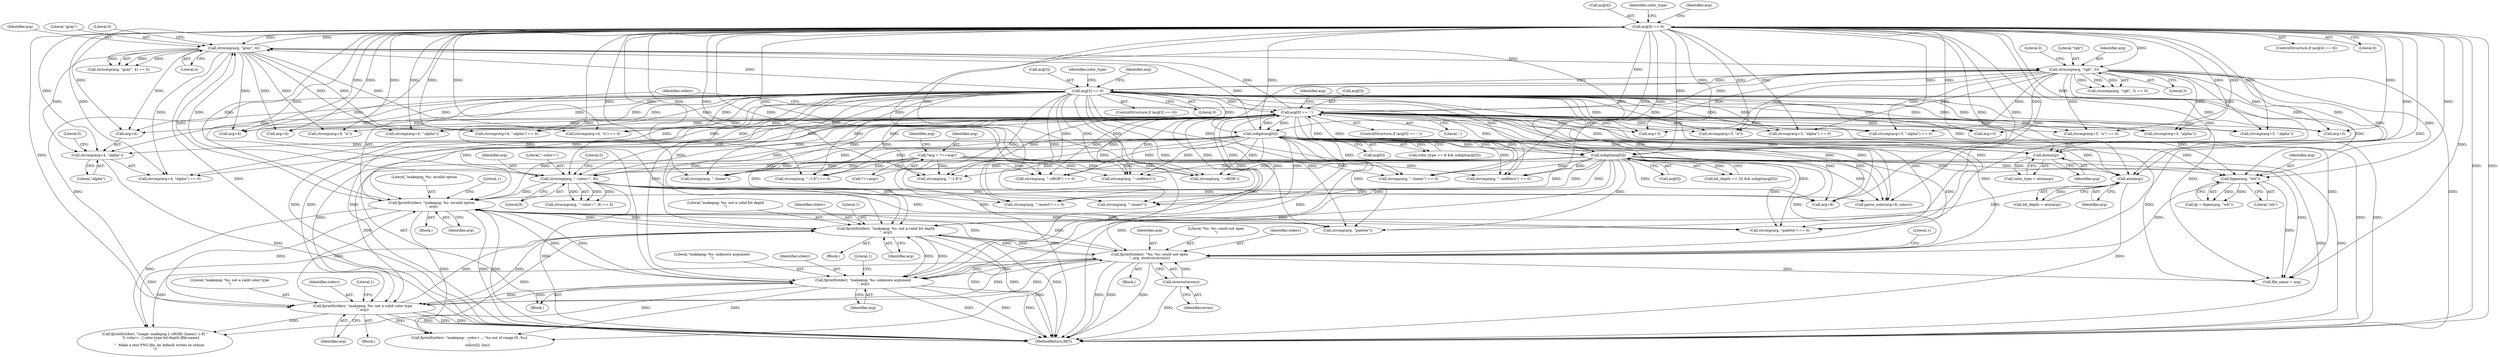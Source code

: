digraph "0_Android_9d4853418ab2f754c2b63e091c29c5529b8b86ca_18@API" {
"1000325" [label="(Call,strcmp(arg+4, \"alpha\"))"];
"1000303" [label="(Call,arg[4] == 0)"];
"1000296" [label="(Call,strncmp(arg, \"gray\", 4))"];
"1000352" [label="(Call,arg[3] == 0)"];
"1000345" [label="(Call,strncmp(arg, \"rgb\", 3))"];
"1000271" [label="(Call,arg[0] == '-')"];
"1000435" [label="(Call,isdigit(arg[0]))"];
"1000397" [label="(Call,isdigit(arg[0]))"];
"1000210" [label="(Call,strncmp(arg, \"--color=\", 8))"];
"1000159" [label="(Call,*arg = *++argv)"];
"1000277" [label="(Call,fprintf(stderr, \"makepng: %s: invalid option\n\", arg))"];
"1000460" [label="(Call,fprintf(stderr, \"makepng: %s: not a valid bit depth\n\", arg))"];
"1000482" [label="(Call,fprintf(stderr, \"%s: %s: could not open\n\", arg, strerror(errno)))"];
"1000494" [label="(Call,fprintf(stderr, \"makepng: %s: unknown argument\n\", arg))"];
"1000423" [label="(Call,fprintf(stderr, \"makepng: %s: not a valid color type\n\", arg))"];
"1000404" [label="(Call,atoi(arg))"];
"1000474" [label="(Call,fopen(arg, \"wb\"))"];
"1000486" [label="(Call,strerror(errno))"];
"1000442" [label="(Call,atoi(arg))"];
"1000177" [label="(Call,strcmp(arg, \"--linear\"))"];
"1000316" [label="(Call,strcmp(arg+4, \"a\") == 0)"];
"1000333" [label="(Call,arg+4)"];
"1000295" [label="(Call,strncmp(arg, \"gray\", 4) == 0)"];
"1000485" [label="(Identifier,arg)"];
"1000472" [label="(Call,fp = fopen(arg, \"wb\"))"];
"1000496" [label="(Literal,\"makepng: %s: unknown argument\n\")"];
"1000375" [label="(Call,arg+3)"];
"1000216" [label="(Call,parse_color(arg+8, colors))"];
"1000326" [label="(Call,arg+4)"];
"1000443" [label="(Identifier,arg)"];
"1000217" [label="(Call,arg+8)"];
"1000460" [label="(Call,fprintf(stderr, \"makepng: %s: not a valid bit depth\n\", arg))"];
"1000402" [label="(Call,color_type = atoi(arg))"];
"1000318" [label="(Call,arg+4)"];
"1000304" [label="(Call,arg[4])"];
"1000422" [label="(Block,)"];
"1000462" [label="(Literal,\"makepng: %s: not a valid bit depth\n\")"];
"1000285" [label="(Call,strcmp(arg, \"palette\"))"];
"1000431" [label="(Call,bit_depth == 32 && isdigit(arg[0]))"];
"1000494" [label="(Call,fprintf(stderr, \"makepng: %s: unknown argument\n\", arg))"];
"1000277" [label="(Call,fprintf(stderr, \"makepng: %s: invalid option\n\", arg))"];
"1000228" [label="(Call,strcmp(arg, \"--insert\"))"];
"1000359" [label="(Identifier,color_type)"];
"1000344" [label="(Call,strncmp(arg, \"rgb\", 3) == 0)"];
"1000345" [label="(Call,strncmp(arg, \"rgb\", 3))"];
"1000199" [label="(Call,strcmp(arg, \"--nofilters\"))"];
"1000329" [label="(Literal,\"alpha\")"];
"1000272" [label="(Call,arg[0])"];
"1000461" [label="(Identifier,stderr)"];
"1000490" [label="(Call,file_name = arg)"];
"1000278" [label="(Identifier,stderr)"];
"1000495" [label="(Identifier,stderr)"];
"1000348" [label="(Literal,3)"];
"1000271" [label="(Call,arg[0] == '-')"];
"1000303" [label="(Call,arg[4] == 0)"];
"1000299" [label="(Literal,4)"];
"1000366" [label="(Call,strcmp(arg+3, \"a\"))"];
"1000165" [label="(Call,strcmp(arg, \"--sRGB\") == 0)"];
"1000347" [label="(Literal,\"rgb\")"];
"1000166" [label="(Call,strcmp(arg, \"--sRGB\"))"];
"1000317" [label="(Call,strcmp(arg+4, \"a\"))"];
"1000310" [label="(Identifier,color_type)"];
"1000187" [label="(Call,strcmp(arg, \"--1.8\") == 0)"];
"1000324" [label="(Call,strcmp(arg+4, \"alpha\") == 0)"];
"1000280" [label="(Identifier,arg)"];
"1000296" [label="(Call,strncmp(arg, \"gray\", 4))"];
"1000270" [label="(ControlStructure,if (arg[0] == '-'))"];
"1000332" [label="(Call,strcmp(arg+4, \"-alpha\"))"];
"1000425" [label="(Literal,\"makepng: %s: not a valid color type\n\")"];
"1000393" [label="(Call,color_type == 8 && isdigit(arg[0]))"];
"1000161" [label="(Call,*++argv)"];
"1000368" [label="(Identifier,arg)"];
"1000346" [label="(Identifier,arg)"];
"1000405" [label="(Identifier,arg)"];
"1000381" [label="(Call,strcmp(arg+3, \"-alpha\"))"];
"1000214" [label="(Literal,0)"];
"1000353" [label="(Call,arg[3])"];
"1000284" [label="(Call,strcmp(arg, \"palette\") == 0)"];
"1000497" [label="(Identifier,arg)"];
"1000211" [label="(Identifier,arg)"];
"1000398" [label="(Call,arg[0])"];
"1000424" [label="(Identifier,stderr)"];
"1000474" [label="(Call,fopen(arg, \"wb\"))"];
"1000475" [label="(Identifier,arg)"];
"1000397" [label="(Call,isdigit(arg[0]))"];
"1000188" [label="(Call,strcmp(arg, \"--1.8\"))"];
"1000463" [label="(Identifier,arg)"];
"1000499" [label="(Literal,1)"];
"1000159" [label="(Call,*arg = *++argv)"];
"1000626" [label="(MethodReturn,RET)"];
"1000302" [label="(ControlStructure,if (arg[4] == 0))"];
"1000367" [label="(Call,arg+3)"];
"1000297" [label="(Identifier,arg)"];
"1000484" [label="(Literal,\"%s: %s: could not open\n\")"];
"1000486" [label="(Call,strerror(errno))"];
"1000276" [label="(Block,)"];
"1000279" [label="(Literal,\"makepng: %s: invalid option\n\")"];
"1000465" [label="(Literal,1)"];
"1000210" [label="(Call,strncmp(arg, \"--color=\", 8))"];
"1000483" [label="(Identifier,stderr)"];
"1000160" [label="(Identifier,arg)"];
"1000325" [label="(Call,strcmp(arg+4, \"alpha\"))"];
"1000428" [label="(Literal,1)"];
"1000157" [label="(Block,)"];
"1000275" [label="(Literal,'-')"];
"1000382" [label="(Call,arg+3)"];
"1000351" [label="(ControlStructure,if (arg[3] == 0))"];
"1000356" [label="(Literal,0)"];
"1000282" [label="(Literal,1)"];
"1000227" [label="(Call,strcmp(arg, \"--insert\") == 0)"];
"1000167" [label="(Identifier,arg)"];
"1000489" [label="(Literal,1)"];
"1000209" [label="(Call,strncmp(arg, \"--color=\", 8) == 0)"];
"1000373" [label="(Call,strcmp(arg+3, \"alpha\") == 0)"];
"1000426" [label="(Identifier,arg)"];
"1000352" [label="(Call,arg[3] == 0)"];
"1000404" [label="(Call,atoi(arg))"];
"1000349" [label="(Literal,0)"];
"1000440" [label="(Call,bit_depth = atoi(arg))"];
"1000176" [label="(Call,strcmp(arg, \"--linear\") == 0)"];
"1000380" [label="(Call,strcmp(arg+3, \"-alpha\") == 0)"];
"1000330" [label="(Literal,0)"];
"1000365" [label="(Call,strcmp(arg+3, \"a\") == 0)"];
"1000459" [label="(Block,)"];
"1000482" [label="(Call,fprintf(stderr, \"%s: %s: could not open\n\", arg, strerror(errno)))"];
"1000436" [label="(Call,arg[0])"];
"1000213" [label="(Literal,8)"];
"1000212" [label="(Literal,\"--color=\")"];
"1000298" [label="(Literal,\"gray\")"];
"1000487" [label="(Identifier,errno)"];
"1000509" [label="(Call,fprintf(stderr, \"usage: makepng [--sRGB|--linear|--1.8] \"\n          \"[--color=...] color-type bit-depth [file-name]\n\"\n         \"  Make a test PNG file, by default writes to stdout.\n\"))"];
"1000442" [label="(Call,atoi(arg))"];
"1000300" [label="(Literal,0)"];
"1000319" [label="(Identifier,arg)"];
"1000374" [label="(Call,strcmp(arg+3, \"alpha\"))"];
"1000435" [label="(Call,isdigit(arg[0]))"];
"1000331" [label="(Call,strcmp(arg+4, \"-alpha\") == 0)"];
"1000423" [label="(Call,fprintf(stderr, \"makepng: %s: not a valid color type\n\", arg))"];
"1000307" [label="(Literal,0)"];
"1000476" [label="(Literal,\"wb\")"];
"1000198" [label="(Call,strcmp(arg, \"--nofilters\") == 0)"];
"1000286" [label="(Identifier,arg)"];
"1000547" [label="(Call,fprintf(stderr, \"makepng: --color=...: %u out of range [0..%u]\n\",\n               colors[i], lim))"];
"1000481" [label="(Block,)"];
"1000325" -> "1000324"  [label="AST: "];
"1000325" -> "1000329"  [label="CFG: "];
"1000326" -> "1000325"  [label="AST: "];
"1000329" -> "1000325"  [label="AST: "];
"1000330" -> "1000325"  [label="CFG: "];
"1000325" -> "1000626"  [label="DDG: "];
"1000303" -> "1000325"  [label="DDG: "];
"1000352" -> "1000325"  [label="DDG: "];
"1000271" -> "1000325"  [label="DDG: "];
"1000296" -> "1000325"  [label="DDG: "];
"1000303" -> "1000302"  [label="AST: "];
"1000303" -> "1000307"  [label="CFG: "];
"1000304" -> "1000303"  [label="AST: "];
"1000307" -> "1000303"  [label="AST: "];
"1000310" -> "1000303"  [label="CFG: "];
"1000319" -> "1000303"  [label="CFG: "];
"1000303" -> "1000626"  [label="DDG: "];
"1000303" -> "1000626"  [label="DDG: "];
"1000303" -> "1000165"  [label="DDG: "];
"1000303" -> "1000166"  [label="DDG: "];
"1000303" -> "1000176"  [label="DDG: "];
"1000303" -> "1000177"  [label="DDG: "];
"1000303" -> "1000187"  [label="DDG: "];
"1000303" -> "1000188"  [label="DDG: "];
"1000303" -> "1000198"  [label="DDG: "];
"1000303" -> "1000199"  [label="DDG: "];
"1000303" -> "1000210"  [label="DDG: "];
"1000303" -> "1000216"  [label="DDG: "];
"1000303" -> "1000217"  [label="DDG: "];
"1000303" -> "1000227"  [label="DDG: "];
"1000303" -> "1000228"  [label="DDG: "];
"1000303" -> "1000271"  [label="DDG: "];
"1000303" -> "1000277"  [label="DDG: "];
"1000303" -> "1000284"  [label="DDG: "];
"1000303" -> "1000285"  [label="DDG: "];
"1000303" -> "1000296"  [label="DDG: "];
"1000296" -> "1000303"  [label="DDG: "];
"1000303" -> "1000316"  [label="DDG: "];
"1000303" -> "1000317"  [label="DDG: "];
"1000303" -> "1000318"  [label="DDG: "];
"1000303" -> "1000324"  [label="DDG: "];
"1000303" -> "1000326"  [label="DDG: "];
"1000303" -> "1000331"  [label="DDG: "];
"1000303" -> "1000332"  [label="DDG: "];
"1000303" -> "1000333"  [label="DDG: "];
"1000303" -> "1000345"  [label="DDG: "];
"1000303" -> "1000365"  [label="DDG: "];
"1000303" -> "1000366"  [label="DDG: "];
"1000303" -> "1000367"  [label="DDG: "];
"1000303" -> "1000373"  [label="DDG: "];
"1000303" -> "1000374"  [label="DDG: "];
"1000303" -> "1000375"  [label="DDG: "];
"1000303" -> "1000380"  [label="DDG: "];
"1000303" -> "1000381"  [label="DDG: "];
"1000303" -> "1000382"  [label="DDG: "];
"1000303" -> "1000397"  [label="DDG: "];
"1000303" -> "1000404"  [label="DDG: "];
"1000303" -> "1000423"  [label="DDG: "];
"1000303" -> "1000435"  [label="DDG: "];
"1000303" -> "1000442"  [label="DDG: "];
"1000303" -> "1000460"  [label="DDG: "];
"1000303" -> "1000474"  [label="DDG: "];
"1000303" -> "1000482"  [label="DDG: "];
"1000303" -> "1000490"  [label="DDG: "];
"1000303" -> "1000494"  [label="DDG: "];
"1000296" -> "1000295"  [label="AST: "];
"1000296" -> "1000299"  [label="CFG: "];
"1000297" -> "1000296"  [label="AST: "];
"1000298" -> "1000296"  [label="AST: "];
"1000299" -> "1000296"  [label="AST: "];
"1000300" -> "1000296"  [label="CFG: "];
"1000296" -> "1000626"  [label="DDG: "];
"1000296" -> "1000295"  [label="DDG: "];
"1000296" -> "1000295"  [label="DDG: "];
"1000296" -> "1000295"  [label="DDG: "];
"1000352" -> "1000296"  [label="DDG: "];
"1000271" -> "1000296"  [label="DDG: "];
"1000210" -> "1000296"  [label="DDG: "];
"1000277" -> "1000296"  [label="DDG: "];
"1000435" -> "1000296"  [label="DDG: "];
"1000397" -> "1000296"  [label="DDG: "];
"1000296" -> "1000316"  [label="DDG: "];
"1000296" -> "1000317"  [label="DDG: "];
"1000296" -> "1000318"  [label="DDG: "];
"1000296" -> "1000324"  [label="DDG: "];
"1000296" -> "1000326"  [label="DDG: "];
"1000296" -> "1000331"  [label="DDG: "];
"1000296" -> "1000332"  [label="DDG: "];
"1000296" -> "1000333"  [label="DDG: "];
"1000296" -> "1000345"  [label="DDG: "];
"1000352" -> "1000351"  [label="AST: "];
"1000352" -> "1000356"  [label="CFG: "];
"1000353" -> "1000352"  [label="AST: "];
"1000356" -> "1000352"  [label="AST: "];
"1000359" -> "1000352"  [label="CFG: "];
"1000368" -> "1000352"  [label="CFG: "];
"1000352" -> "1000626"  [label="DDG: "];
"1000352" -> "1000626"  [label="DDG: "];
"1000352" -> "1000165"  [label="DDG: "];
"1000352" -> "1000166"  [label="DDG: "];
"1000352" -> "1000176"  [label="DDG: "];
"1000352" -> "1000177"  [label="DDG: "];
"1000352" -> "1000187"  [label="DDG: "];
"1000352" -> "1000188"  [label="DDG: "];
"1000352" -> "1000198"  [label="DDG: "];
"1000352" -> "1000199"  [label="DDG: "];
"1000352" -> "1000210"  [label="DDG: "];
"1000352" -> "1000216"  [label="DDG: "];
"1000352" -> "1000217"  [label="DDG: "];
"1000352" -> "1000227"  [label="DDG: "];
"1000352" -> "1000228"  [label="DDG: "];
"1000352" -> "1000271"  [label="DDG: "];
"1000352" -> "1000277"  [label="DDG: "];
"1000352" -> "1000284"  [label="DDG: "];
"1000352" -> "1000285"  [label="DDG: "];
"1000352" -> "1000316"  [label="DDG: "];
"1000352" -> "1000317"  [label="DDG: "];
"1000352" -> "1000318"  [label="DDG: "];
"1000352" -> "1000324"  [label="DDG: "];
"1000352" -> "1000326"  [label="DDG: "];
"1000352" -> "1000331"  [label="DDG: "];
"1000352" -> "1000332"  [label="DDG: "];
"1000352" -> "1000333"  [label="DDG: "];
"1000352" -> "1000345"  [label="DDG: "];
"1000345" -> "1000352"  [label="DDG: "];
"1000352" -> "1000365"  [label="DDG: "];
"1000352" -> "1000366"  [label="DDG: "];
"1000352" -> "1000367"  [label="DDG: "];
"1000352" -> "1000373"  [label="DDG: "];
"1000352" -> "1000374"  [label="DDG: "];
"1000352" -> "1000375"  [label="DDG: "];
"1000352" -> "1000380"  [label="DDG: "];
"1000352" -> "1000381"  [label="DDG: "];
"1000352" -> "1000382"  [label="DDG: "];
"1000352" -> "1000397"  [label="DDG: "];
"1000352" -> "1000404"  [label="DDG: "];
"1000352" -> "1000423"  [label="DDG: "];
"1000352" -> "1000435"  [label="DDG: "];
"1000352" -> "1000442"  [label="DDG: "];
"1000352" -> "1000460"  [label="DDG: "];
"1000352" -> "1000474"  [label="DDG: "];
"1000352" -> "1000482"  [label="DDG: "];
"1000352" -> "1000490"  [label="DDG: "];
"1000352" -> "1000494"  [label="DDG: "];
"1000345" -> "1000344"  [label="AST: "];
"1000345" -> "1000348"  [label="CFG: "];
"1000346" -> "1000345"  [label="AST: "];
"1000347" -> "1000345"  [label="AST: "];
"1000348" -> "1000345"  [label="AST: "];
"1000349" -> "1000345"  [label="CFG: "];
"1000345" -> "1000626"  [label="DDG: "];
"1000345" -> "1000344"  [label="DDG: "];
"1000345" -> "1000344"  [label="DDG: "];
"1000345" -> "1000344"  [label="DDG: "];
"1000271" -> "1000345"  [label="DDG: "];
"1000345" -> "1000365"  [label="DDG: "];
"1000345" -> "1000366"  [label="DDG: "];
"1000345" -> "1000367"  [label="DDG: "];
"1000345" -> "1000373"  [label="DDG: "];
"1000345" -> "1000374"  [label="DDG: "];
"1000345" -> "1000375"  [label="DDG: "];
"1000345" -> "1000380"  [label="DDG: "];
"1000345" -> "1000381"  [label="DDG: "];
"1000345" -> "1000382"  [label="DDG: "];
"1000345" -> "1000397"  [label="DDG: "];
"1000345" -> "1000404"  [label="DDG: "];
"1000345" -> "1000435"  [label="DDG: "];
"1000345" -> "1000442"  [label="DDG: "];
"1000345" -> "1000474"  [label="DDG: "];
"1000345" -> "1000494"  [label="DDG: "];
"1000271" -> "1000270"  [label="AST: "];
"1000271" -> "1000275"  [label="CFG: "];
"1000272" -> "1000271"  [label="AST: "];
"1000275" -> "1000271"  [label="AST: "];
"1000278" -> "1000271"  [label="CFG: "];
"1000286" -> "1000271"  [label="CFG: "];
"1000271" -> "1000626"  [label="DDG: "];
"1000271" -> "1000626"  [label="DDG: "];
"1000271" -> "1000165"  [label="DDG: "];
"1000271" -> "1000166"  [label="DDG: "];
"1000271" -> "1000176"  [label="DDG: "];
"1000271" -> "1000177"  [label="DDG: "];
"1000271" -> "1000187"  [label="DDG: "];
"1000271" -> "1000188"  [label="DDG: "];
"1000271" -> "1000198"  [label="DDG: "];
"1000271" -> "1000199"  [label="DDG: "];
"1000271" -> "1000210"  [label="DDG: "];
"1000271" -> "1000216"  [label="DDG: "];
"1000271" -> "1000217"  [label="DDG: "];
"1000271" -> "1000227"  [label="DDG: "];
"1000271" -> "1000228"  [label="DDG: "];
"1000435" -> "1000271"  [label="DDG: "];
"1000397" -> "1000271"  [label="DDG: "];
"1000210" -> "1000271"  [label="DDG: "];
"1000271" -> "1000277"  [label="DDG: "];
"1000271" -> "1000284"  [label="DDG: "];
"1000271" -> "1000285"  [label="DDG: "];
"1000271" -> "1000316"  [label="DDG: "];
"1000271" -> "1000317"  [label="DDG: "];
"1000271" -> "1000318"  [label="DDG: "];
"1000271" -> "1000324"  [label="DDG: "];
"1000271" -> "1000326"  [label="DDG: "];
"1000271" -> "1000331"  [label="DDG: "];
"1000271" -> "1000332"  [label="DDG: "];
"1000271" -> "1000333"  [label="DDG: "];
"1000271" -> "1000365"  [label="DDG: "];
"1000271" -> "1000366"  [label="DDG: "];
"1000271" -> "1000367"  [label="DDG: "];
"1000271" -> "1000373"  [label="DDG: "];
"1000271" -> "1000374"  [label="DDG: "];
"1000271" -> "1000375"  [label="DDG: "];
"1000271" -> "1000380"  [label="DDG: "];
"1000271" -> "1000381"  [label="DDG: "];
"1000271" -> "1000382"  [label="DDG: "];
"1000271" -> "1000397"  [label="DDG: "];
"1000271" -> "1000404"  [label="DDG: "];
"1000271" -> "1000423"  [label="DDG: "];
"1000271" -> "1000435"  [label="DDG: "];
"1000271" -> "1000442"  [label="DDG: "];
"1000271" -> "1000460"  [label="DDG: "];
"1000271" -> "1000474"  [label="DDG: "];
"1000271" -> "1000482"  [label="DDG: "];
"1000271" -> "1000490"  [label="DDG: "];
"1000271" -> "1000494"  [label="DDG: "];
"1000435" -> "1000431"  [label="AST: "];
"1000435" -> "1000436"  [label="CFG: "];
"1000436" -> "1000435"  [label="AST: "];
"1000431" -> "1000435"  [label="CFG: "];
"1000435" -> "1000626"  [label="DDG: "];
"1000435" -> "1000165"  [label="DDG: "];
"1000435" -> "1000166"  [label="DDG: "];
"1000435" -> "1000176"  [label="DDG: "];
"1000435" -> "1000177"  [label="DDG: "];
"1000435" -> "1000187"  [label="DDG: "];
"1000435" -> "1000188"  [label="DDG: "];
"1000435" -> "1000198"  [label="DDG: "];
"1000435" -> "1000199"  [label="DDG: "];
"1000435" -> "1000210"  [label="DDG: "];
"1000435" -> "1000216"  [label="DDG: "];
"1000435" -> "1000217"  [label="DDG: "];
"1000435" -> "1000227"  [label="DDG: "];
"1000435" -> "1000228"  [label="DDG: "];
"1000435" -> "1000277"  [label="DDG: "];
"1000435" -> "1000284"  [label="DDG: "];
"1000435" -> "1000285"  [label="DDG: "];
"1000435" -> "1000431"  [label="DDG: "];
"1000397" -> "1000435"  [label="DDG: "];
"1000435" -> "1000442"  [label="DDG: "];
"1000435" -> "1000460"  [label="DDG: "];
"1000435" -> "1000474"  [label="DDG: "];
"1000435" -> "1000482"  [label="DDG: "];
"1000435" -> "1000490"  [label="DDG: "];
"1000435" -> "1000494"  [label="DDG: "];
"1000397" -> "1000393"  [label="AST: "];
"1000397" -> "1000398"  [label="CFG: "];
"1000398" -> "1000397"  [label="AST: "];
"1000393" -> "1000397"  [label="CFG: "];
"1000397" -> "1000626"  [label="DDG: "];
"1000397" -> "1000165"  [label="DDG: "];
"1000397" -> "1000166"  [label="DDG: "];
"1000397" -> "1000176"  [label="DDG: "];
"1000397" -> "1000177"  [label="DDG: "];
"1000397" -> "1000187"  [label="DDG: "];
"1000397" -> "1000188"  [label="DDG: "];
"1000397" -> "1000198"  [label="DDG: "];
"1000397" -> "1000199"  [label="DDG: "];
"1000397" -> "1000210"  [label="DDG: "];
"1000397" -> "1000216"  [label="DDG: "];
"1000397" -> "1000217"  [label="DDG: "];
"1000397" -> "1000227"  [label="DDG: "];
"1000397" -> "1000228"  [label="DDG: "];
"1000397" -> "1000277"  [label="DDG: "];
"1000397" -> "1000284"  [label="DDG: "];
"1000397" -> "1000285"  [label="DDG: "];
"1000397" -> "1000393"  [label="DDG: "];
"1000397" -> "1000404"  [label="DDG: "];
"1000397" -> "1000423"  [label="DDG: "];
"1000397" -> "1000442"  [label="DDG: "];
"1000397" -> "1000460"  [label="DDG: "];
"1000397" -> "1000474"  [label="DDG: "];
"1000397" -> "1000482"  [label="DDG: "];
"1000397" -> "1000490"  [label="DDG: "];
"1000397" -> "1000494"  [label="DDG: "];
"1000210" -> "1000209"  [label="AST: "];
"1000210" -> "1000213"  [label="CFG: "];
"1000211" -> "1000210"  [label="AST: "];
"1000212" -> "1000210"  [label="AST: "];
"1000213" -> "1000210"  [label="AST: "];
"1000214" -> "1000210"  [label="CFG: "];
"1000210" -> "1000626"  [label="DDG: "];
"1000210" -> "1000209"  [label="DDG: "];
"1000210" -> "1000209"  [label="DDG: "];
"1000210" -> "1000209"  [label="DDG: "];
"1000159" -> "1000210"  [label="DDG: "];
"1000210" -> "1000216"  [label="DDG: "];
"1000210" -> "1000217"  [label="DDG: "];
"1000210" -> "1000227"  [label="DDG: "];
"1000210" -> "1000228"  [label="DDG: "];
"1000210" -> "1000277"  [label="DDG: "];
"1000210" -> "1000284"  [label="DDG: "];
"1000210" -> "1000285"  [label="DDG: "];
"1000159" -> "1000157"  [label="AST: "];
"1000159" -> "1000161"  [label="CFG: "];
"1000160" -> "1000159"  [label="AST: "];
"1000161" -> "1000159"  [label="AST: "];
"1000167" -> "1000159"  [label="CFG: "];
"1000159" -> "1000626"  [label="DDG: "];
"1000159" -> "1000165"  [label="DDG: "];
"1000159" -> "1000166"  [label="DDG: "];
"1000159" -> "1000176"  [label="DDG: "];
"1000159" -> "1000177"  [label="DDG: "];
"1000159" -> "1000187"  [label="DDG: "];
"1000159" -> "1000188"  [label="DDG: "];
"1000159" -> "1000198"  [label="DDG: "];
"1000159" -> "1000199"  [label="DDG: "];
"1000277" -> "1000276"  [label="AST: "];
"1000277" -> "1000280"  [label="CFG: "];
"1000278" -> "1000277"  [label="AST: "];
"1000279" -> "1000277"  [label="AST: "];
"1000280" -> "1000277"  [label="AST: "];
"1000282" -> "1000277"  [label="CFG: "];
"1000277" -> "1000626"  [label="DDG: "];
"1000277" -> "1000626"  [label="DDG: "];
"1000460" -> "1000277"  [label="DDG: "];
"1000482" -> "1000277"  [label="DDG: "];
"1000494" -> "1000277"  [label="DDG: "];
"1000423" -> "1000277"  [label="DDG: "];
"1000277" -> "1000284"  [label="DDG: "];
"1000277" -> "1000285"  [label="DDG: "];
"1000277" -> "1000423"  [label="DDG: "];
"1000277" -> "1000460"  [label="DDG: "];
"1000277" -> "1000482"  [label="DDG: "];
"1000277" -> "1000494"  [label="DDG: "];
"1000277" -> "1000509"  [label="DDG: "];
"1000277" -> "1000547"  [label="DDG: "];
"1000460" -> "1000459"  [label="AST: "];
"1000460" -> "1000463"  [label="CFG: "];
"1000461" -> "1000460"  [label="AST: "];
"1000462" -> "1000460"  [label="AST: "];
"1000463" -> "1000460"  [label="AST: "];
"1000465" -> "1000460"  [label="CFG: "];
"1000460" -> "1000626"  [label="DDG: "];
"1000460" -> "1000626"  [label="DDG: "];
"1000460" -> "1000626"  [label="DDG: "];
"1000460" -> "1000423"  [label="DDG: "];
"1000482" -> "1000460"  [label="DDG: "];
"1000494" -> "1000460"  [label="DDG: "];
"1000423" -> "1000460"  [label="DDG: "];
"1000442" -> "1000460"  [label="DDG: "];
"1000460" -> "1000482"  [label="DDG: "];
"1000460" -> "1000494"  [label="DDG: "];
"1000460" -> "1000509"  [label="DDG: "];
"1000460" -> "1000547"  [label="DDG: "];
"1000482" -> "1000481"  [label="AST: "];
"1000482" -> "1000486"  [label="CFG: "];
"1000483" -> "1000482"  [label="AST: "];
"1000484" -> "1000482"  [label="AST: "];
"1000485" -> "1000482"  [label="AST: "];
"1000486" -> "1000482"  [label="AST: "];
"1000489" -> "1000482"  [label="CFG: "];
"1000482" -> "1000626"  [label="DDG: "];
"1000482" -> "1000626"  [label="DDG: "];
"1000482" -> "1000626"  [label="DDG: "];
"1000482" -> "1000423"  [label="DDG: "];
"1000494" -> "1000482"  [label="DDG: "];
"1000423" -> "1000482"  [label="DDG: "];
"1000474" -> "1000482"  [label="DDG: "];
"1000486" -> "1000482"  [label="DDG: "];
"1000482" -> "1000490"  [label="DDG: "];
"1000482" -> "1000494"  [label="DDG: "];
"1000482" -> "1000509"  [label="DDG: "];
"1000482" -> "1000547"  [label="DDG: "];
"1000494" -> "1000157"  [label="AST: "];
"1000494" -> "1000497"  [label="CFG: "];
"1000495" -> "1000494"  [label="AST: "];
"1000496" -> "1000494"  [label="AST: "];
"1000497" -> "1000494"  [label="AST: "];
"1000499" -> "1000494"  [label="CFG: "];
"1000494" -> "1000626"  [label="DDG: "];
"1000494" -> "1000626"  [label="DDG: "];
"1000494" -> "1000626"  [label="DDG: "];
"1000494" -> "1000423"  [label="DDG: "];
"1000423" -> "1000494"  [label="DDG: "];
"1000494" -> "1000509"  [label="DDG: "];
"1000494" -> "1000547"  [label="DDG: "];
"1000423" -> "1000422"  [label="AST: "];
"1000423" -> "1000426"  [label="CFG: "];
"1000424" -> "1000423"  [label="AST: "];
"1000425" -> "1000423"  [label="AST: "];
"1000426" -> "1000423"  [label="AST: "];
"1000428" -> "1000423"  [label="CFG: "];
"1000423" -> "1000626"  [label="DDG: "];
"1000423" -> "1000626"  [label="DDG: "];
"1000423" -> "1000626"  [label="DDG: "];
"1000404" -> "1000423"  [label="DDG: "];
"1000423" -> "1000509"  [label="DDG: "];
"1000423" -> "1000547"  [label="DDG: "];
"1000404" -> "1000402"  [label="AST: "];
"1000404" -> "1000405"  [label="CFG: "];
"1000405" -> "1000404"  [label="AST: "];
"1000402" -> "1000404"  [label="CFG: "];
"1000404" -> "1000626"  [label="DDG: "];
"1000404" -> "1000402"  [label="DDG: "];
"1000474" -> "1000472"  [label="AST: "];
"1000474" -> "1000476"  [label="CFG: "];
"1000475" -> "1000474"  [label="AST: "];
"1000476" -> "1000474"  [label="AST: "];
"1000472" -> "1000474"  [label="CFG: "];
"1000474" -> "1000472"  [label="DDG: "];
"1000474" -> "1000472"  [label="DDG: "];
"1000474" -> "1000490"  [label="DDG: "];
"1000486" -> "1000487"  [label="CFG: "];
"1000487" -> "1000486"  [label="AST: "];
"1000486" -> "1000626"  [label="DDG: "];
"1000442" -> "1000440"  [label="AST: "];
"1000442" -> "1000443"  [label="CFG: "];
"1000443" -> "1000442"  [label="AST: "];
"1000440" -> "1000442"  [label="CFG: "];
"1000442" -> "1000626"  [label="DDG: "];
"1000442" -> "1000440"  [label="DDG: "];
}
